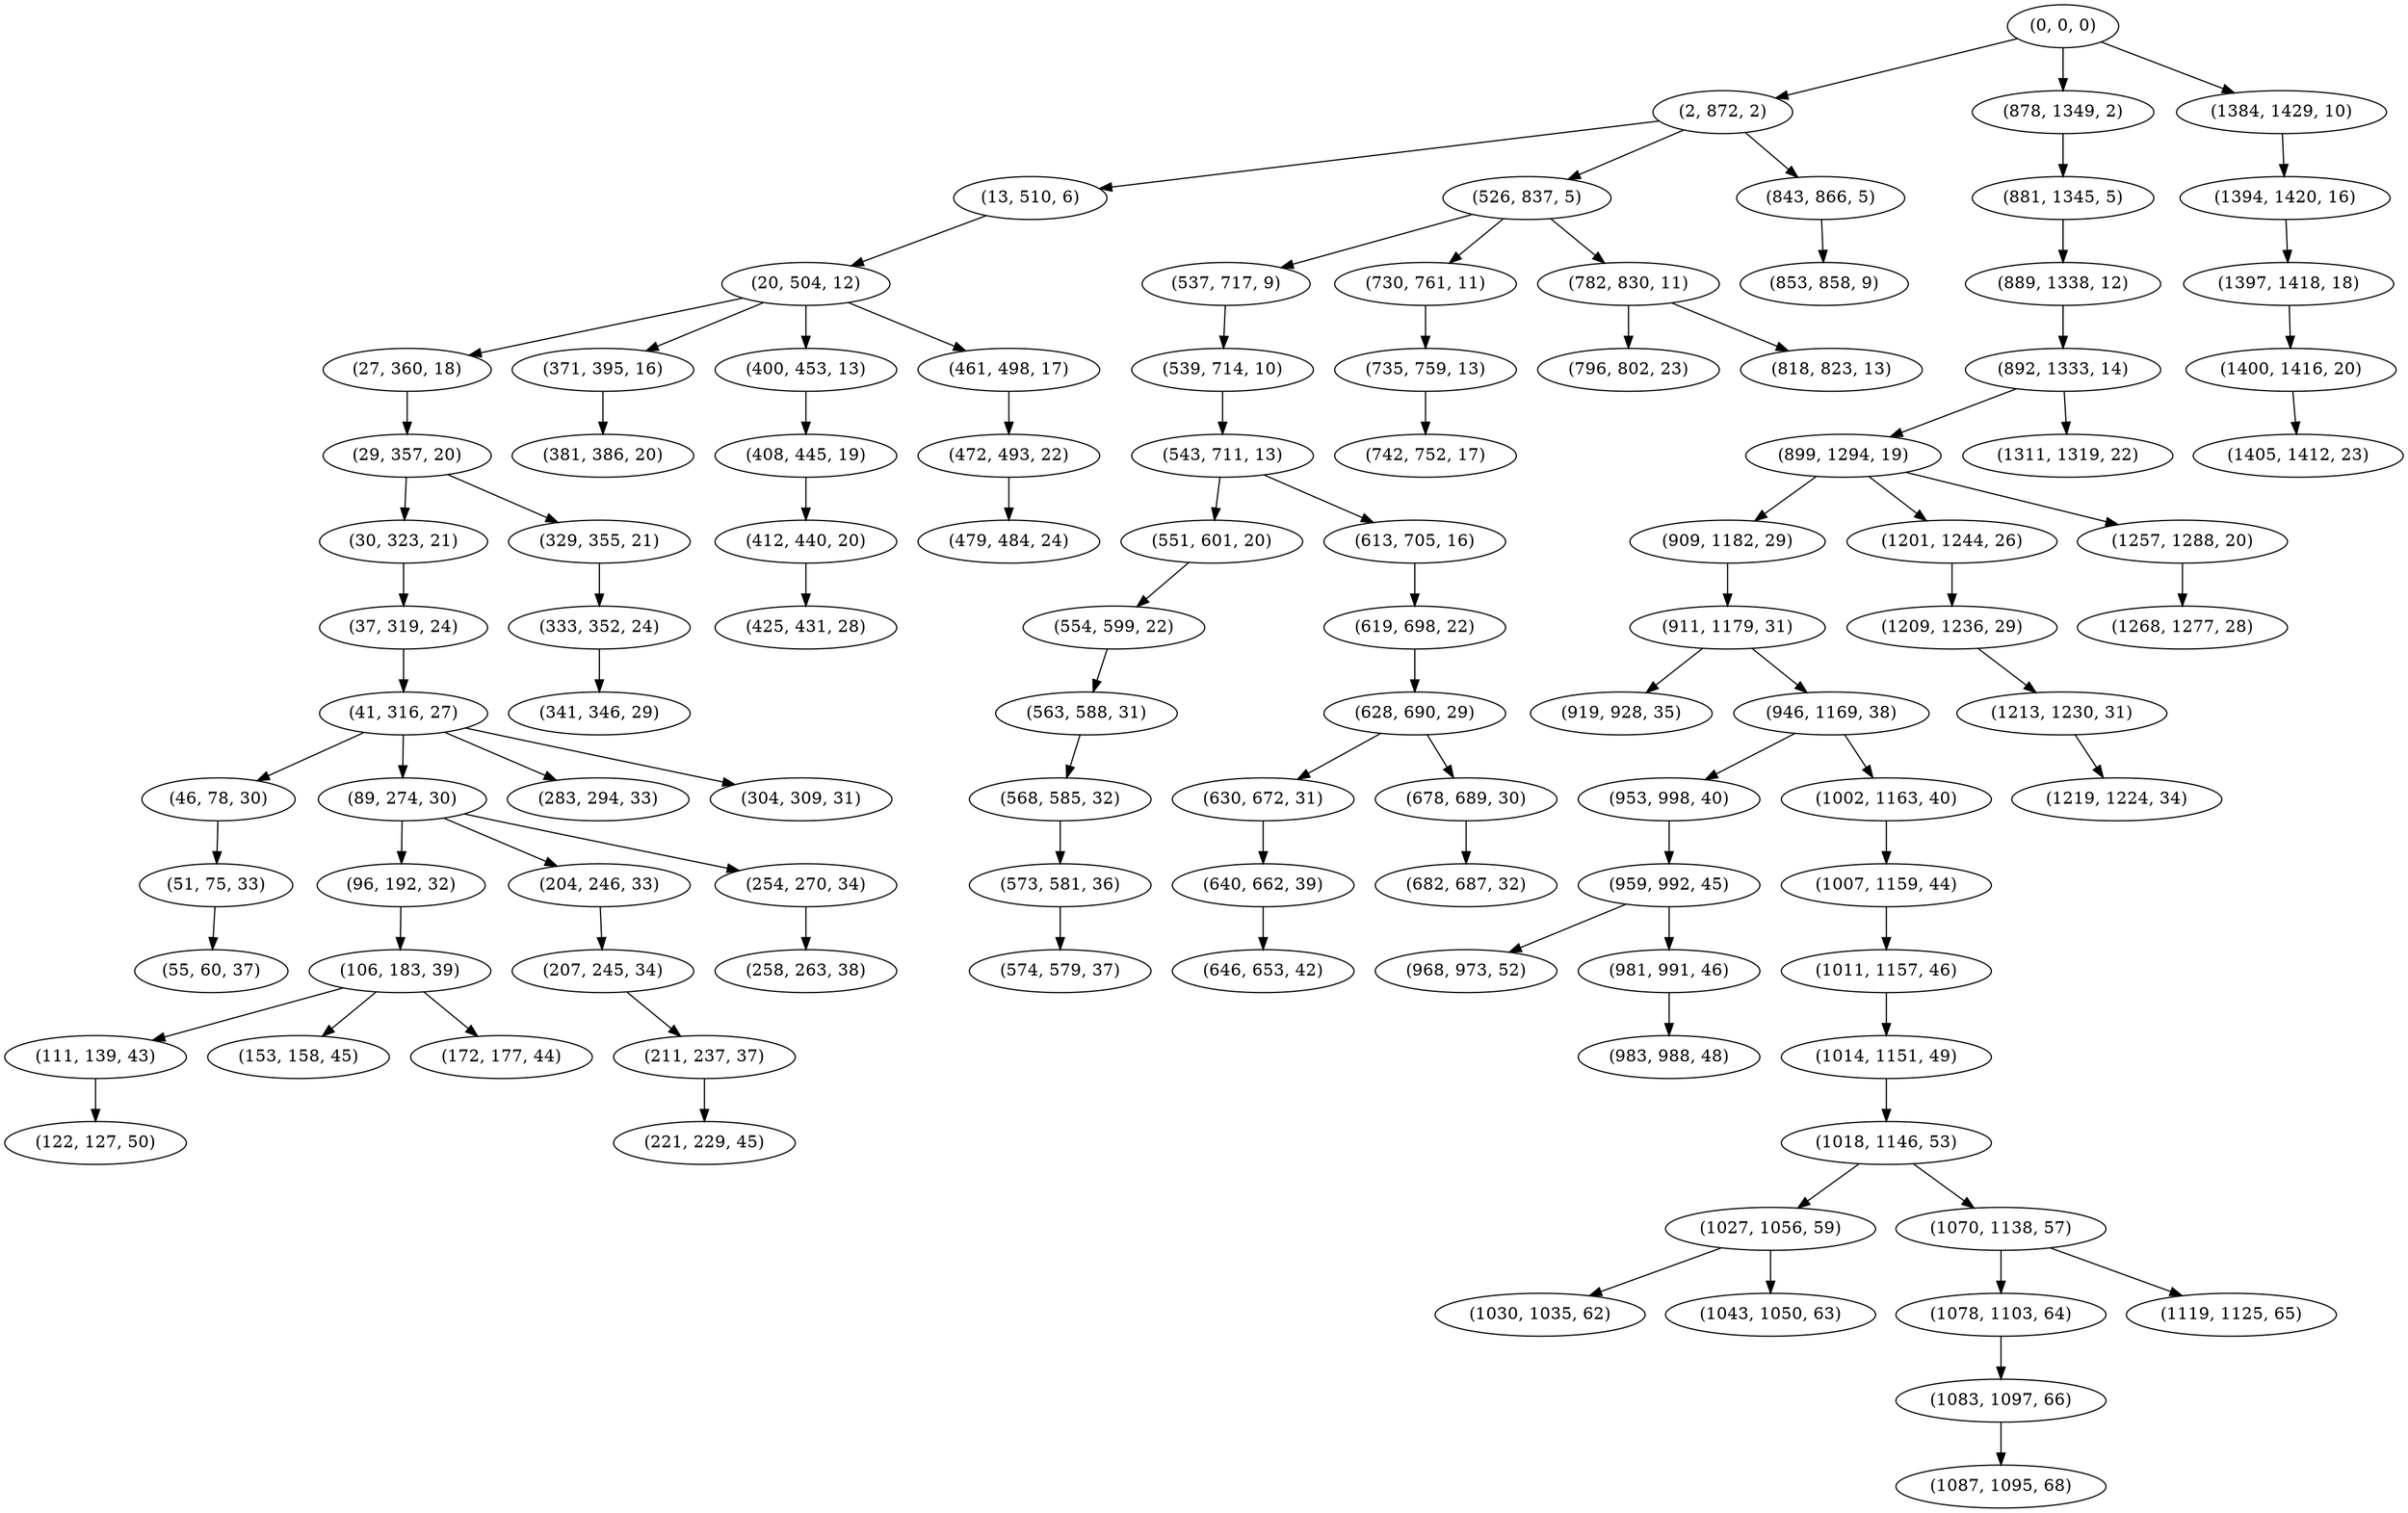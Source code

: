 digraph tree {
    "(0, 0, 0)";
    "(2, 872, 2)";
    "(13, 510, 6)";
    "(20, 504, 12)";
    "(27, 360, 18)";
    "(29, 357, 20)";
    "(30, 323, 21)";
    "(37, 319, 24)";
    "(41, 316, 27)";
    "(46, 78, 30)";
    "(51, 75, 33)";
    "(55, 60, 37)";
    "(89, 274, 30)";
    "(96, 192, 32)";
    "(106, 183, 39)";
    "(111, 139, 43)";
    "(122, 127, 50)";
    "(153, 158, 45)";
    "(172, 177, 44)";
    "(204, 246, 33)";
    "(207, 245, 34)";
    "(211, 237, 37)";
    "(221, 229, 45)";
    "(254, 270, 34)";
    "(258, 263, 38)";
    "(283, 294, 33)";
    "(304, 309, 31)";
    "(329, 355, 21)";
    "(333, 352, 24)";
    "(341, 346, 29)";
    "(371, 395, 16)";
    "(381, 386, 20)";
    "(400, 453, 13)";
    "(408, 445, 19)";
    "(412, 440, 20)";
    "(425, 431, 28)";
    "(461, 498, 17)";
    "(472, 493, 22)";
    "(479, 484, 24)";
    "(526, 837, 5)";
    "(537, 717, 9)";
    "(539, 714, 10)";
    "(543, 711, 13)";
    "(551, 601, 20)";
    "(554, 599, 22)";
    "(563, 588, 31)";
    "(568, 585, 32)";
    "(573, 581, 36)";
    "(574, 579, 37)";
    "(613, 705, 16)";
    "(619, 698, 22)";
    "(628, 690, 29)";
    "(630, 672, 31)";
    "(640, 662, 39)";
    "(646, 653, 42)";
    "(678, 689, 30)";
    "(682, 687, 32)";
    "(730, 761, 11)";
    "(735, 759, 13)";
    "(742, 752, 17)";
    "(782, 830, 11)";
    "(796, 802, 23)";
    "(818, 823, 13)";
    "(843, 866, 5)";
    "(853, 858, 9)";
    "(878, 1349, 2)";
    "(881, 1345, 5)";
    "(889, 1338, 12)";
    "(892, 1333, 14)";
    "(899, 1294, 19)";
    "(909, 1182, 29)";
    "(911, 1179, 31)";
    "(919, 928, 35)";
    "(946, 1169, 38)";
    "(953, 998, 40)";
    "(959, 992, 45)";
    "(968, 973, 52)";
    "(981, 991, 46)";
    "(983, 988, 48)";
    "(1002, 1163, 40)";
    "(1007, 1159, 44)";
    "(1011, 1157, 46)";
    "(1014, 1151, 49)";
    "(1018, 1146, 53)";
    "(1027, 1056, 59)";
    "(1030, 1035, 62)";
    "(1043, 1050, 63)";
    "(1070, 1138, 57)";
    "(1078, 1103, 64)";
    "(1083, 1097, 66)";
    "(1087, 1095, 68)";
    "(1119, 1125, 65)";
    "(1201, 1244, 26)";
    "(1209, 1236, 29)";
    "(1213, 1230, 31)";
    "(1219, 1224, 34)";
    "(1257, 1288, 20)";
    "(1268, 1277, 28)";
    "(1311, 1319, 22)";
    "(1384, 1429, 10)";
    "(1394, 1420, 16)";
    "(1397, 1418, 18)";
    "(1400, 1416, 20)";
    "(1405, 1412, 23)";
    "(0, 0, 0)" -> "(2, 872, 2)";
    "(0, 0, 0)" -> "(878, 1349, 2)";
    "(0, 0, 0)" -> "(1384, 1429, 10)";
    "(2, 872, 2)" -> "(13, 510, 6)";
    "(2, 872, 2)" -> "(526, 837, 5)";
    "(2, 872, 2)" -> "(843, 866, 5)";
    "(13, 510, 6)" -> "(20, 504, 12)";
    "(20, 504, 12)" -> "(27, 360, 18)";
    "(20, 504, 12)" -> "(371, 395, 16)";
    "(20, 504, 12)" -> "(400, 453, 13)";
    "(20, 504, 12)" -> "(461, 498, 17)";
    "(27, 360, 18)" -> "(29, 357, 20)";
    "(29, 357, 20)" -> "(30, 323, 21)";
    "(29, 357, 20)" -> "(329, 355, 21)";
    "(30, 323, 21)" -> "(37, 319, 24)";
    "(37, 319, 24)" -> "(41, 316, 27)";
    "(41, 316, 27)" -> "(46, 78, 30)";
    "(41, 316, 27)" -> "(89, 274, 30)";
    "(41, 316, 27)" -> "(283, 294, 33)";
    "(41, 316, 27)" -> "(304, 309, 31)";
    "(46, 78, 30)" -> "(51, 75, 33)";
    "(51, 75, 33)" -> "(55, 60, 37)";
    "(89, 274, 30)" -> "(96, 192, 32)";
    "(89, 274, 30)" -> "(204, 246, 33)";
    "(89, 274, 30)" -> "(254, 270, 34)";
    "(96, 192, 32)" -> "(106, 183, 39)";
    "(106, 183, 39)" -> "(111, 139, 43)";
    "(106, 183, 39)" -> "(153, 158, 45)";
    "(106, 183, 39)" -> "(172, 177, 44)";
    "(111, 139, 43)" -> "(122, 127, 50)";
    "(204, 246, 33)" -> "(207, 245, 34)";
    "(207, 245, 34)" -> "(211, 237, 37)";
    "(211, 237, 37)" -> "(221, 229, 45)";
    "(254, 270, 34)" -> "(258, 263, 38)";
    "(329, 355, 21)" -> "(333, 352, 24)";
    "(333, 352, 24)" -> "(341, 346, 29)";
    "(371, 395, 16)" -> "(381, 386, 20)";
    "(400, 453, 13)" -> "(408, 445, 19)";
    "(408, 445, 19)" -> "(412, 440, 20)";
    "(412, 440, 20)" -> "(425, 431, 28)";
    "(461, 498, 17)" -> "(472, 493, 22)";
    "(472, 493, 22)" -> "(479, 484, 24)";
    "(526, 837, 5)" -> "(537, 717, 9)";
    "(526, 837, 5)" -> "(730, 761, 11)";
    "(526, 837, 5)" -> "(782, 830, 11)";
    "(537, 717, 9)" -> "(539, 714, 10)";
    "(539, 714, 10)" -> "(543, 711, 13)";
    "(543, 711, 13)" -> "(551, 601, 20)";
    "(543, 711, 13)" -> "(613, 705, 16)";
    "(551, 601, 20)" -> "(554, 599, 22)";
    "(554, 599, 22)" -> "(563, 588, 31)";
    "(563, 588, 31)" -> "(568, 585, 32)";
    "(568, 585, 32)" -> "(573, 581, 36)";
    "(573, 581, 36)" -> "(574, 579, 37)";
    "(613, 705, 16)" -> "(619, 698, 22)";
    "(619, 698, 22)" -> "(628, 690, 29)";
    "(628, 690, 29)" -> "(630, 672, 31)";
    "(628, 690, 29)" -> "(678, 689, 30)";
    "(630, 672, 31)" -> "(640, 662, 39)";
    "(640, 662, 39)" -> "(646, 653, 42)";
    "(678, 689, 30)" -> "(682, 687, 32)";
    "(730, 761, 11)" -> "(735, 759, 13)";
    "(735, 759, 13)" -> "(742, 752, 17)";
    "(782, 830, 11)" -> "(796, 802, 23)";
    "(782, 830, 11)" -> "(818, 823, 13)";
    "(843, 866, 5)" -> "(853, 858, 9)";
    "(878, 1349, 2)" -> "(881, 1345, 5)";
    "(881, 1345, 5)" -> "(889, 1338, 12)";
    "(889, 1338, 12)" -> "(892, 1333, 14)";
    "(892, 1333, 14)" -> "(899, 1294, 19)";
    "(892, 1333, 14)" -> "(1311, 1319, 22)";
    "(899, 1294, 19)" -> "(909, 1182, 29)";
    "(899, 1294, 19)" -> "(1201, 1244, 26)";
    "(899, 1294, 19)" -> "(1257, 1288, 20)";
    "(909, 1182, 29)" -> "(911, 1179, 31)";
    "(911, 1179, 31)" -> "(919, 928, 35)";
    "(911, 1179, 31)" -> "(946, 1169, 38)";
    "(946, 1169, 38)" -> "(953, 998, 40)";
    "(946, 1169, 38)" -> "(1002, 1163, 40)";
    "(953, 998, 40)" -> "(959, 992, 45)";
    "(959, 992, 45)" -> "(968, 973, 52)";
    "(959, 992, 45)" -> "(981, 991, 46)";
    "(981, 991, 46)" -> "(983, 988, 48)";
    "(1002, 1163, 40)" -> "(1007, 1159, 44)";
    "(1007, 1159, 44)" -> "(1011, 1157, 46)";
    "(1011, 1157, 46)" -> "(1014, 1151, 49)";
    "(1014, 1151, 49)" -> "(1018, 1146, 53)";
    "(1018, 1146, 53)" -> "(1027, 1056, 59)";
    "(1018, 1146, 53)" -> "(1070, 1138, 57)";
    "(1027, 1056, 59)" -> "(1030, 1035, 62)";
    "(1027, 1056, 59)" -> "(1043, 1050, 63)";
    "(1070, 1138, 57)" -> "(1078, 1103, 64)";
    "(1070, 1138, 57)" -> "(1119, 1125, 65)";
    "(1078, 1103, 64)" -> "(1083, 1097, 66)";
    "(1083, 1097, 66)" -> "(1087, 1095, 68)";
    "(1201, 1244, 26)" -> "(1209, 1236, 29)";
    "(1209, 1236, 29)" -> "(1213, 1230, 31)";
    "(1213, 1230, 31)" -> "(1219, 1224, 34)";
    "(1257, 1288, 20)" -> "(1268, 1277, 28)";
    "(1384, 1429, 10)" -> "(1394, 1420, 16)";
    "(1394, 1420, 16)" -> "(1397, 1418, 18)";
    "(1397, 1418, 18)" -> "(1400, 1416, 20)";
    "(1400, 1416, 20)" -> "(1405, 1412, 23)";
}

